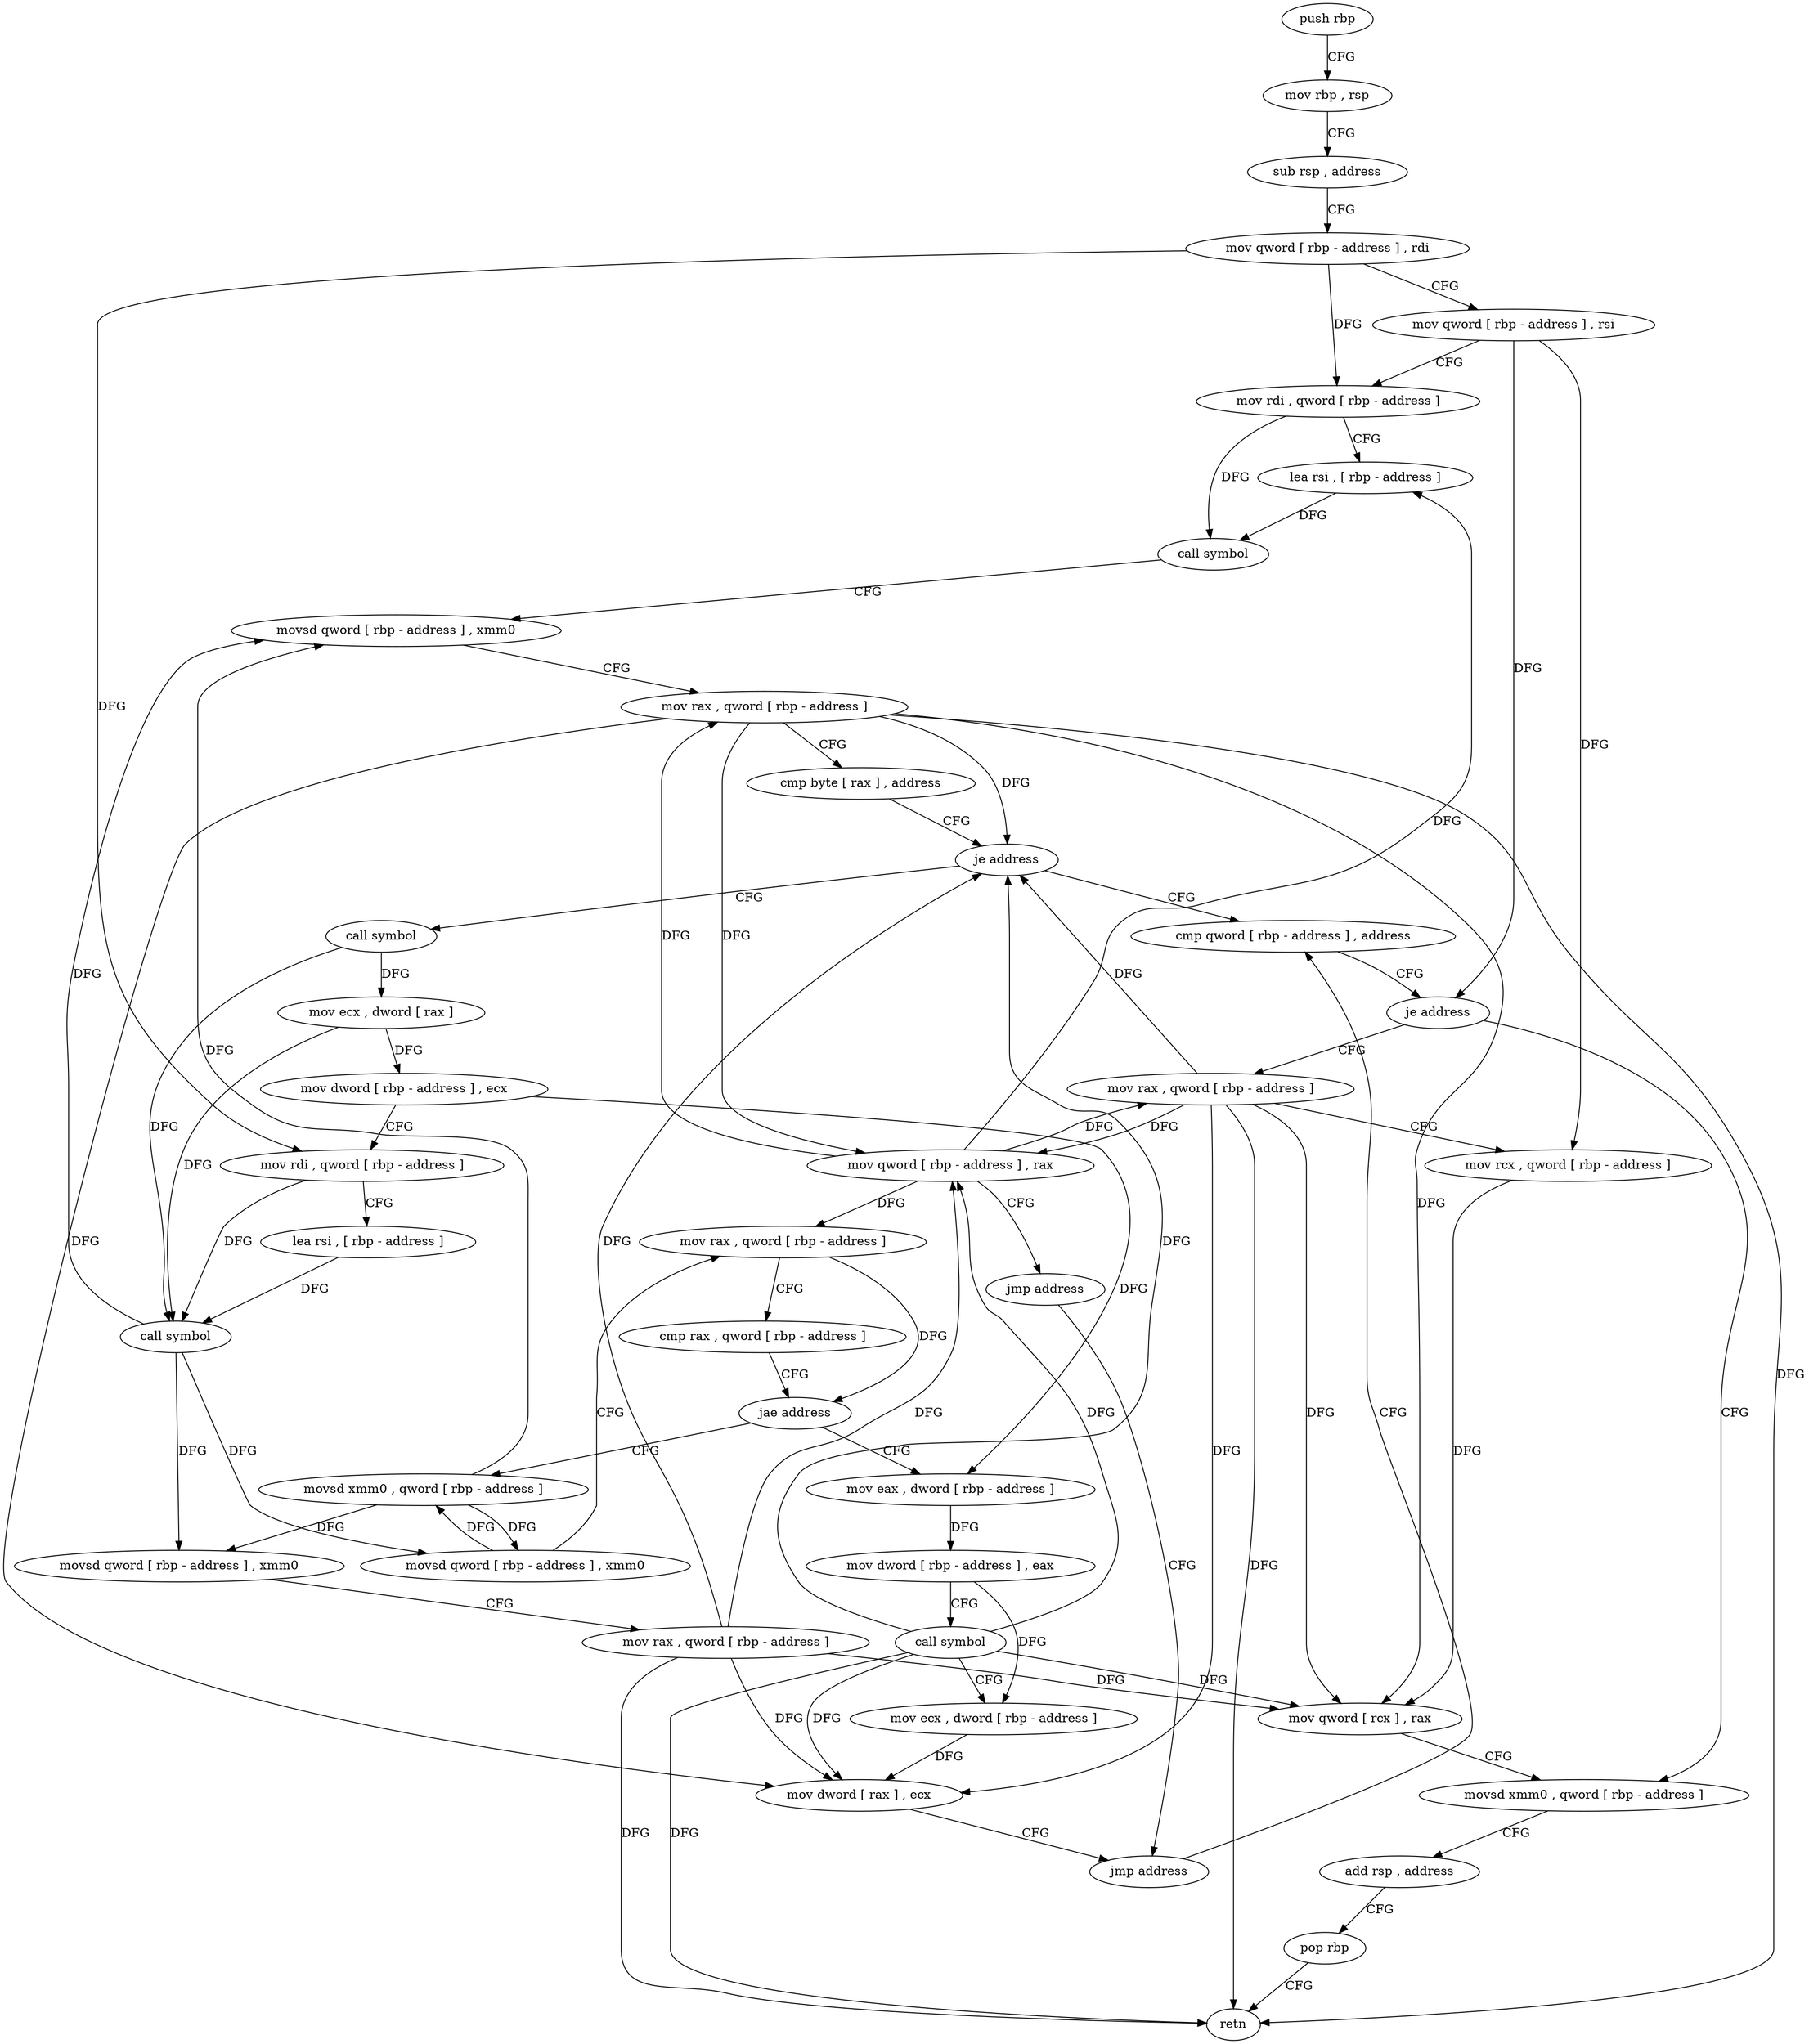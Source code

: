 digraph "func" {
"4201248" [label = "push rbp" ]
"4201249" [label = "mov rbp , rsp" ]
"4201252" [label = "sub rsp , address" ]
"4201256" [label = "mov qword [ rbp - address ] , rdi" ]
"4201260" [label = "mov qword [ rbp - address ] , rsi" ]
"4201264" [label = "mov rdi , qword [ rbp - address ]" ]
"4201268" [label = "lea rsi , [ rbp - address ]" ]
"4201272" [label = "call symbol" ]
"4201277" [label = "movsd qword [ rbp - address ] , xmm0" ]
"4201282" [label = "mov rax , qword [ rbp - address ]" ]
"4201286" [label = "cmp byte [ rax ] , address" ]
"4201289" [label = "je address" ]
"4201381" [label = "cmp qword [ rbp - address ] , address" ]
"4201295" [label = "call symbol" ]
"4201386" [label = "je address" ]
"4201403" [label = "movsd xmm0 , qword [ rbp - address ]" ]
"4201392" [label = "mov rax , qword [ rbp - address ]" ]
"4201300" [label = "mov ecx , dword [ rax ]" ]
"4201302" [label = "mov dword [ rbp - address ] , ecx" ]
"4201305" [label = "mov rdi , qword [ rbp - address ]" ]
"4201309" [label = "lea rsi , [ rbp - address ]" ]
"4201313" [label = "call symbol" ]
"4201318" [label = "movsd qword [ rbp - address ] , xmm0" ]
"4201323" [label = "mov rax , qword [ rbp - address ]" ]
"4201327" [label = "cmp rax , qword [ rbp - address ]" ]
"4201331" [label = "jae address" ]
"4201360" [label = "mov eax , dword [ rbp - address ]" ]
"4201337" [label = "movsd xmm0 , qword [ rbp - address ]" ]
"4201408" [label = "add rsp , address" ]
"4201412" [label = "pop rbp" ]
"4201413" [label = "retn" ]
"4201396" [label = "mov rcx , qword [ rbp - address ]" ]
"4201400" [label = "mov qword [ rcx ] , rax" ]
"4201363" [label = "mov dword [ rbp - address ] , eax" ]
"4201366" [label = "call symbol" ]
"4201371" [label = "mov ecx , dword [ rbp - address ]" ]
"4201374" [label = "mov dword [ rax ] , ecx" ]
"4201376" [label = "jmp address" ]
"4201342" [label = "movsd qword [ rbp - address ] , xmm0" ]
"4201347" [label = "mov rax , qword [ rbp - address ]" ]
"4201351" [label = "mov qword [ rbp - address ] , rax" ]
"4201355" [label = "jmp address" ]
"4201248" -> "4201249" [ label = "CFG" ]
"4201249" -> "4201252" [ label = "CFG" ]
"4201252" -> "4201256" [ label = "CFG" ]
"4201256" -> "4201260" [ label = "CFG" ]
"4201256" -> "4201264" [ label = "DFG" ]
"4201256" -> "4201305" [ label = "DFG" ]
"4201260" -> "4201264" [ label = "CFG" ]
"4201260" -> "4201386" [ label = "DFG" ]
"4201260" -> "4201396" [ label = "DFG" ]
"4201264" -> "4201268" [ label = "CFG" ]
"4201264" -> "4201272" [ label = "DFG" ]
"4201268" -> "4201272" [ label = "DFG" ]
"4201272" -> "4201277" [ label = "CFG" ]
"4201277" -> "4201282" [ label = "CFG" ]
"4201282" -> "4201286" [ label = "CFG" ]
"4201282" -> "4201289" [ label = "DFG" ]
"4201282" -> "4201413" [ label = "DFG" ]
"4201282" -> "4201400" [ label = "DFG" ]
"4201282" -> "4201374" [ label = "DFG" ]
"4201282" -> "4201351" [ label = "DFG" ]
"4201286" -> "4201289" [ label = "CFG" ]
"4201289" -> "4201381" [ label = "CFG" ]
"4201289" -> "4201295" [ label = "CFG" ]
"4201381" -> "4201386" [ label = "CFG" ]
"4201295" -> "4201300" [ label = "DFG" ]
"4201295" -> "4201313" [ label = "DFG" ]
"4201386" -> "4201403" [ label = "CFG" ]
"4201386" -> "4201392" [ label = "CFG" ]
"4201403" -> "4201408" [ label = "CFG" ]
"4201392" -> "4201396" [ label = "CFG" ]
"4201392" -> "4201289" [ label = "DFG" ]
"4201392" -> "4201413" [ label = "DFG" ]
"4201392" -> "4201400" [ label = "DFG" ]
"4201392" -> "4201374" [ label = "DFG" ]
"4201392" -> "4201351" [ label = "DFG" ]
"4201300" -> "4201302" [ label = "DFG" ]
"4201300" -> "4201313" [ label = "DFG" ]
"4201302" -> "4201305" [ label = "CFG" ]
"4201302" -> "4201360" [ label = "DFG" ]
"4201305" -> "4201309" [ label = "CFG" ]
"4201305" -> "4201313" [ label = "DFG" ]
"4201309" -> "4201313" [ label = "DFG" ]
"4201313" -> "4201318" [ label = "DFG" ]
"4201313" -> "4201277" [ label = "DFG" ]
"4201313" -> "4201342" [ label = "DFG" ]
"4201318" -> "4201323" [ label = "CFG" ]
"4201318" -> "4201337" [ label = "DFG" ]
"4201323" -> "4201327" [ label = "CFG" ]
"4201323" -> "4201331" [ label = "DFG" ]
"4201327" -> "4201331" [ label = "CFG" ]
"4201331" -> "4201360" [ label = "CFG" ]
"4201331" -> "4201337" [ label = "CFG" ]
"4201360" -> "4201363" [ label = "DFG" ]
"4201337" -> "4201342" [ label = "DFG" ]
"4201337" -> "4201277" [ label = "DFG" ]
"4201337" -> "4201318" [ label = "DFG" ]
"4201408" -> "4201412" [ label = "CFG" ]
"4201412" -> "4201413" [ label = "CFG" ]
"4201396" -> "4201400" [ label = "DFG" ]
"4201400" -> "4201403" [ label = "CFG" ]
"4201363" -> "4201366" [ label = "CFG" ]
"4201363" -> "4201371" [ label = "DFG" ]
"4201366" -> "4201371" [ label = "CFG" ]
"4201366" -> "4201289" [ label = "DFG" ]
"4201366" -> "4201400" [ label = "DFG" ]
"4201366" -> "4201413" [ label = "DFG" ]
"4201366" -> "4201374" [ label = "DFG" ]
"4201366" -> "4201351" [ label = "DFG" ]
"4201371" -> "4201374" [ label = "DFG" ]
"4201374" -> "4201376" [ label = "CFG" ]
"4201376" -> "4201381" [ label = "CFG" ]
"4201342" -> "4201347" [ label = "CFG" ]
"4201347" -> "4201351" [ label = "DFG" ]
"4201347" -> "4201289" [ label = "DFG" ]
"4201347" -> "4201400" [ label = "DFG" ]
"4201347" -> "4201413" [ label = "DFG" ]
"4201347" -> "4201374" [ label = "DFG" ]
"4201351" -> "4201355" [ label = "CFG" ]
"4201351" -> "4201268" [ label = "DFG" ]
"4201351" -> "4201282" [ label = "DFG" ]
"4201351" -> "4201323" [ label = "DFG" ]
"4201351" -> "4201392" [ label = "DFG" ]
"4201355" -> "4201376" [ label = "CFG" ]
}
